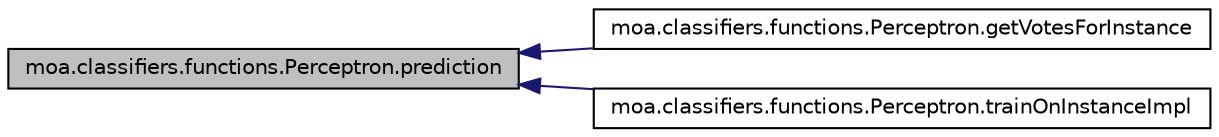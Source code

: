 digraph G
{
  edge [fontname="Helvetica",fontsize="10",labelfontname="Helvetica",labelfontsize="10"];
  node [fontname="Helvetica",fontsize="10",shape=record];
  rankdir=LR;
  Node1 [label="moa.classifiers.functions.Perceptron.prediction",height=0.2,width=0.4,color="black", fillcolor="grey75", style="filled" fontcolor="black"];
  Node1 -> Node2 [dir=back,color="midnightblue",fontsize="10",style="solid",fontname="Helvetica"];
  Node2 [label="moa.classifiers.functions.Perceptron.getVotesForInstance",height=0.2,width=0.4,color="black", fillcolor="white", style="filled",URL="$classmoa_1_1classifiers_1_1functions_1_1Perceptron.html#a9bbfb76e17a1e17af3304626d8704a0c",tooltip="Predicts the class memberships for a given instance."];
  Node1 -> Node3 [dir=back,color="midnightblue",fontsize="10",style="solid",fontname="Helvetica"];
  Node3 [label="moa.classifiers.functions.Perceptron.trainOnInstanceImpl",height=0.2,width=0.4,color="black", fillcolor="white", style="filled",URL="$classmoa_1_1classifiers_1_1functions_1_1Perceptron.html#ac07611c489832314453778cca1474033",tooltip="Trains this classifier incrementally using the given instance."];
}
